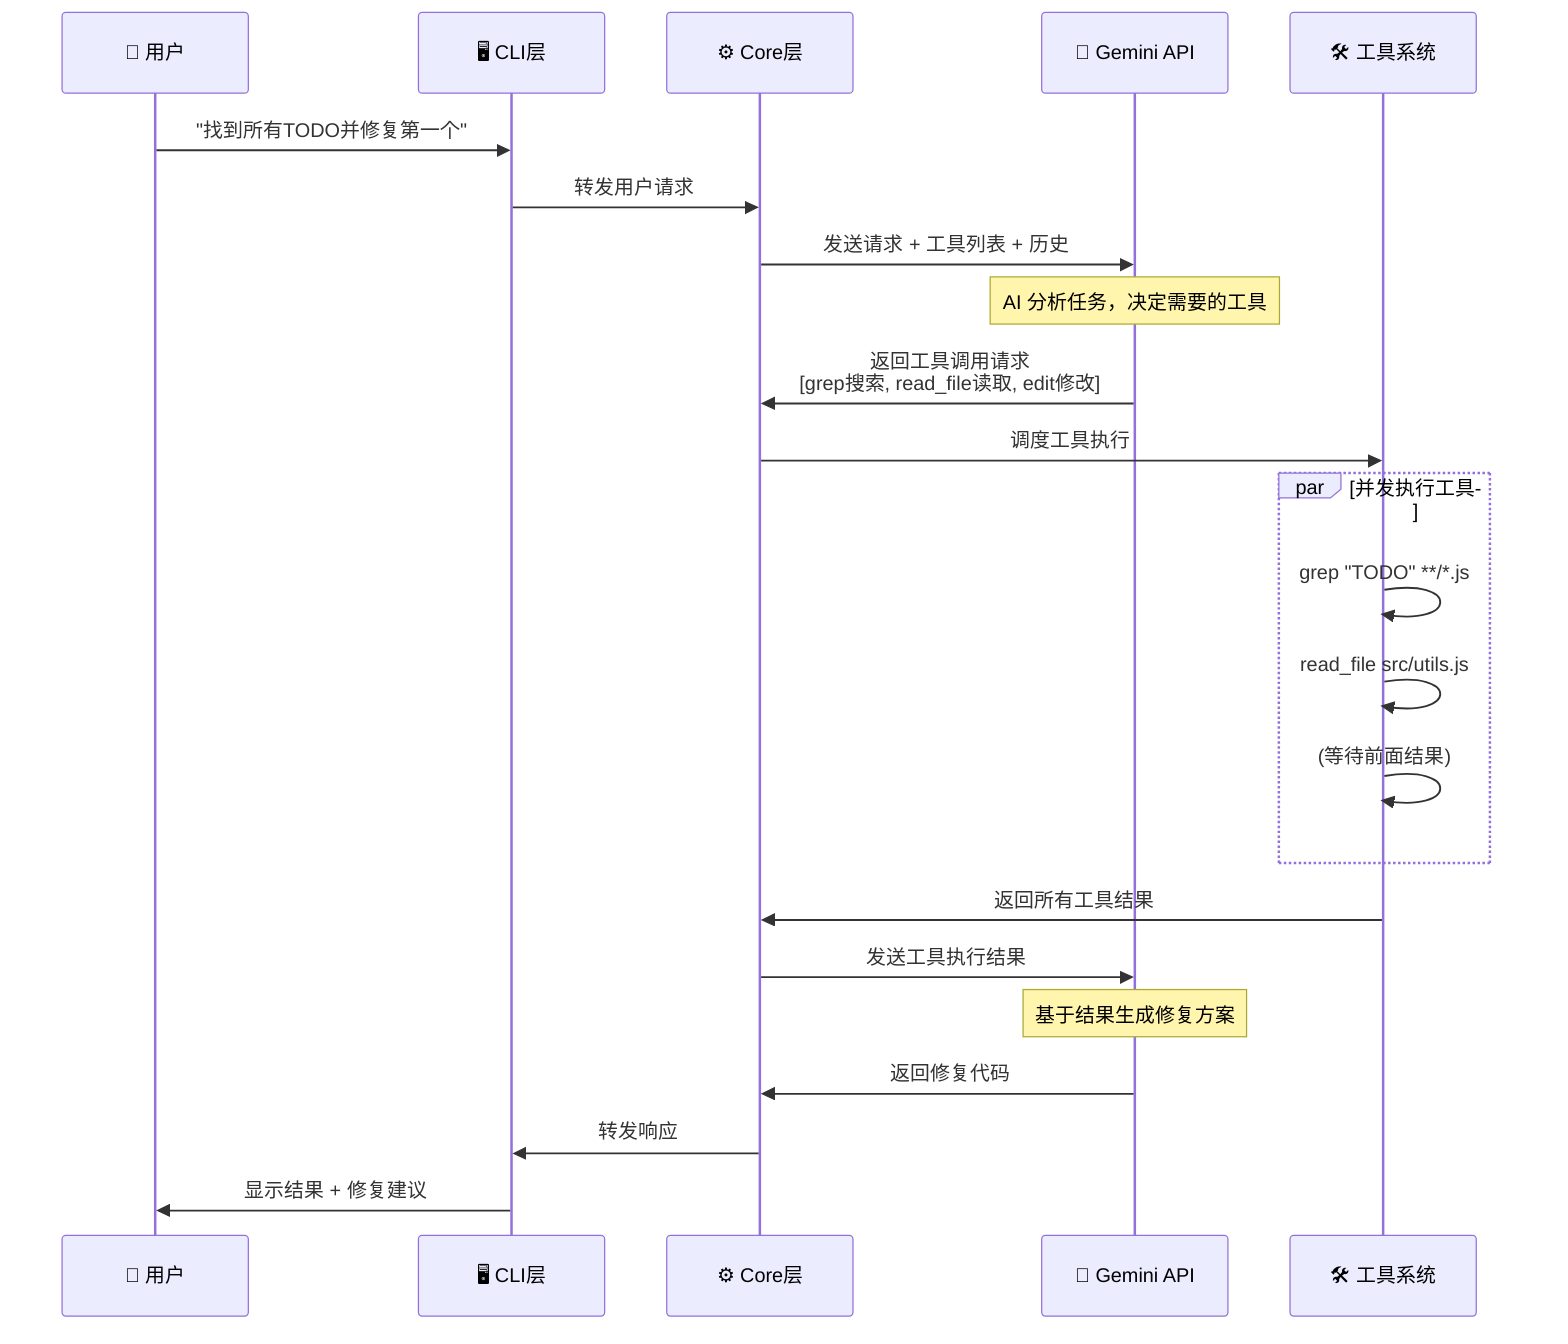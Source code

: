 sequenceDiagram
    participant User as 👤 用户
    participant CLI as 🖥️ CLI层
    participant Core as ⚙️ Core层
    participant Gemini as 🤖 Gemini API
    participant Tools as 🛠️ 工具系统
    
    User->>CLI: "找到所有TODO并修复第一个"
    CLI->>Core: 转发用户请求
    Core->>Gemini: 发送请求 + 工具列表 + 历史
    
    Note over Gemini: AI 分析任务，决定需要的工具
    
    Gemini->>Core: 返回工具调用请求<br/>[grep搜索, read_file读取, edit修改]
    Core->>Tools: 调度工具执行
    
    par 并发执行工具
        Tools->>Tools: grep "TODO" **/*.js
        Tools->>Tools: read_file src/utils.js
        Tools->>Tools: (等待前面结果)
    end
    
    Tools->>Core: 返回所有工具结果
    Core->>Gemini: 发送工具执行结果
    
    Note over Gemini: 基于结果生成修复方案
    
    Gemini->>Core: 返回修复代码
    Core->>CLI: 转发响应
    CLI->>User: 显示结果 + 修复建议